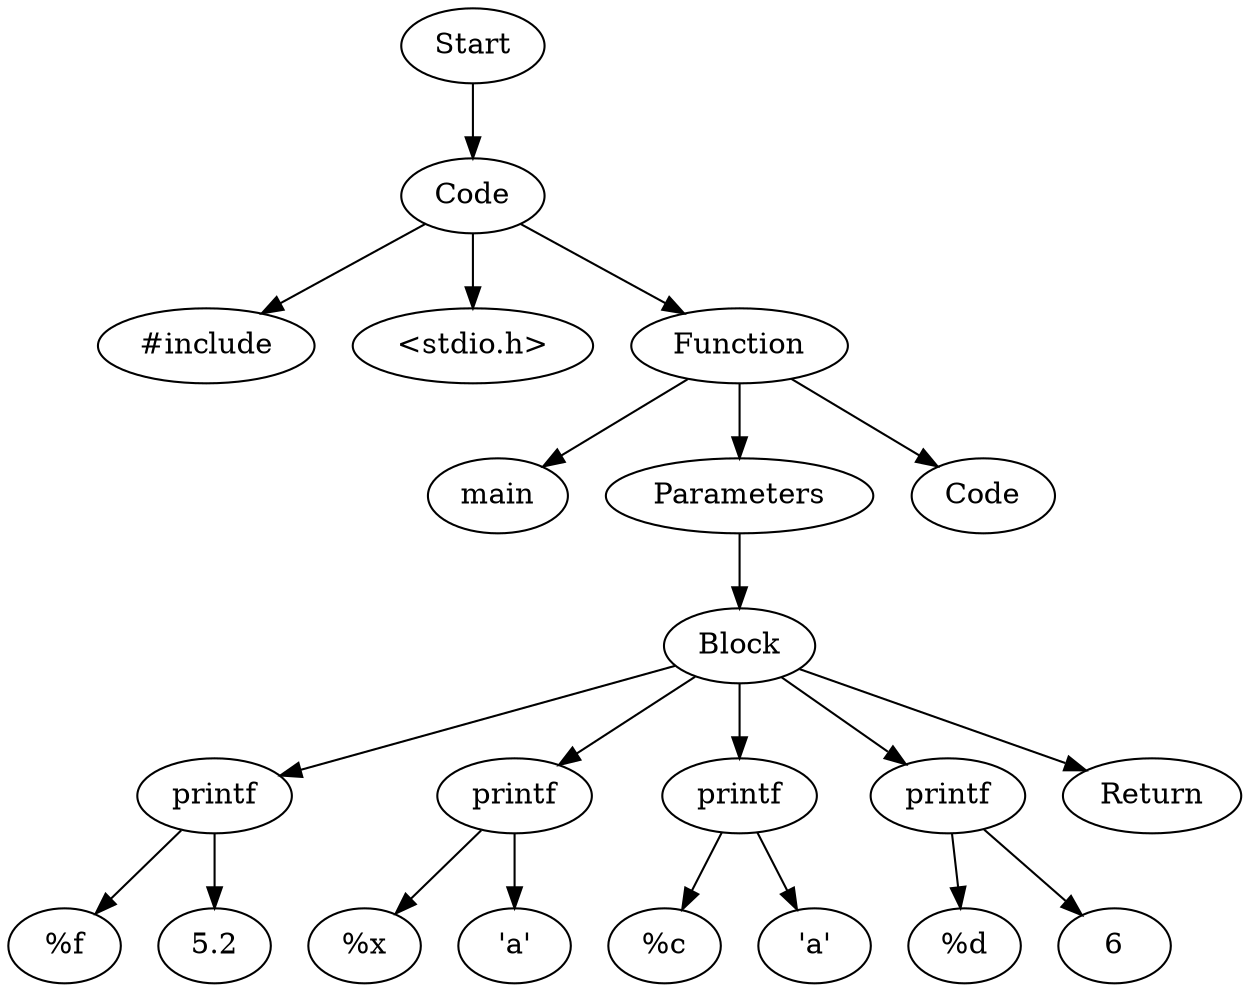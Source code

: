 digraph AST {
  "134992472154576" [label="Start"];
  "134992472154576" -> "134992472156064";
  "134992472156064" [label="Code"];
  "134992472156064" -> "134992472146464";
  "134992472156064" -> "134992472160288";
  "134992472156064" -> "134992472159616";
  "134992472146464" [label="#include"];
  "134992472160288" [label="<stdio.h>"];
  "134992472159616" [label="Function"];
  "134992472159616" -> "134992472151168";
  "134992472159616" -> "134992472150160";
  "134992472159616" -> "134992472154048";
  "134992472151168" [label="main"];
  "134992472150160" [label="Parameters"];
  "134992472150160" -> "134992472151744";
  "134992472151744" [label="Block"];
  "134992472151744" -> "134992472147232";
  "134992472151744" -> "134992472157216";
  "134992472151744" -> "134992472156688";
  "134992472151744" -> "134992473481632";
  "134992472151744" -> "134992473488304";
  "134992472147232" [label="printf"];
  "134992472147232" -> "134992473486864";
  "134992472147232" -> "134992472159712";
  "134992473486864" [label="%f"];
  "134992472159712" [label="5.2"];
  "134992472157216" [label="printf"];
  "134992472157216" -> "134992473485856";
  "134992472157216" -> "134992472156016";
  "134992473485856" [label="%x"];
  "134992472156016" [label="'a'"];
  "134992472156688" [label="printf"];
  "134992472156688" -> "134992473488688";
  "134992472156688" -> "134992473484464";
  "134992473488688" [label="%c"];
  "134992473484464" [label="'a'"];
  "134992473481632" [label="printf"];
  "134992473481632" -> "134992473486384";
  "134992473481632" -> "134992473484272";
  "134992473486384" [label="%d"];
  "134992473484272" [label="6"];
  "134992473488304" [label="Return"];
  "134992472154048" [label="Code"];
}

